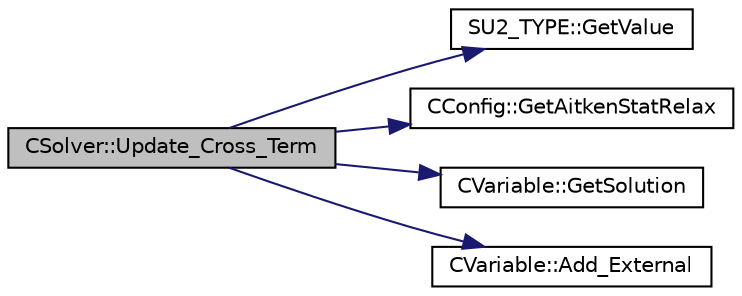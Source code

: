 digraph "CSolver::Update_Cross_Term"
{
  edge [fontname="Helvetica",fontsize="10",labelfontname="Helvetica",labelfontsize="10"];
  node [fontname="Helvetica",fontsize="10",shape=record];
  rankdir="LR";
  Node5523 [label="CSolver::Update_Cross_Term",height=0.2,width=0.4,color="black", fillcolor="grey75", style="filled", fontcolor="black"];
  Node5523 -> Node5524 [color="midnightblue",fontsize="10",style="solid",fontname="Helvetica"];
  Node5524 [label="SU2_TYPE::GetValue",height=0.2,width=0.4,color="black", fillcolor="white", style="filled",URL="$namespace_s_u2___t_y_p_e.html#a0ed43473f5a450ce028d088427bf10cb",tooltip="Get the (primitive) value of the datatype (needs to be implemented for each new type). "];
  Node5523 -> Node5525 [color="midnightblue",fontsize="10",style="solid",fontname="Helvetica"];
  Node5525 [label="CConfig::GetAitkenStatRelax",height=0.2,width=0.4,color="black", fillcolor="white", style="filled",URL="$class_c_config.html#a5b95a87f29d55981d1b951c6b1fb011d",tooltip="Get Aitken&#39;s relaxation parameter for static relaxation cases. "];
  Node5523 -> Node5526 [color="midnightblue",fontsize="10",style="solid",fontname="Helvetica"];
  Node5526 [label="CVariable::GetSolution",height=0.2,width=0.4,color="black", fillcolor="white", style="filled",URL="$class_c_variable.html#a261483e39c23c1de7cb9aea7e917c121",tooltip="Get the solution. "];
  Node5523 -> Node5527 [color="midnightblue",fontsize="10",style="solid",fontname="Helvetica"];
  Node5527 [label="CVariable::Add_External",height=0.2,width=0.4,color="black", fillcolor="white", style="filled",URL="$class_c_variable.html#a68bcdac8af9ed15cb0a66a9f61cc337a",tooltip="Add a value to the External vector. "];
}
